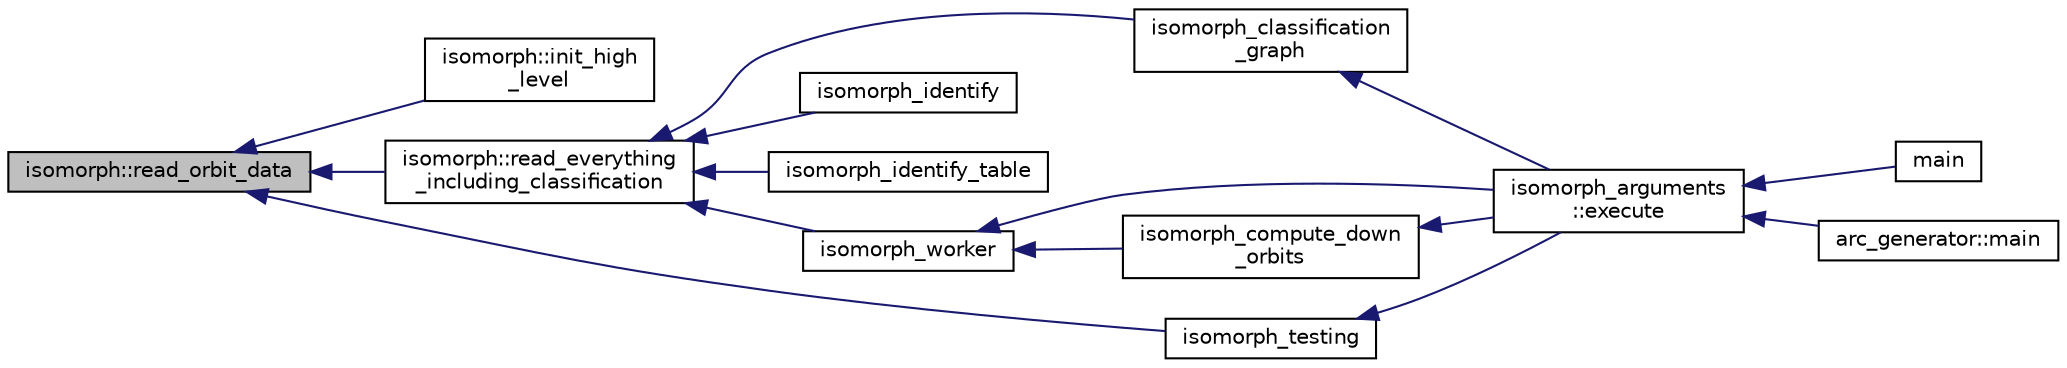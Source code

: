 digraph "isomorph::read_orbit_data"
{
  edge [fontname="Helvetica",fontsize="10",labelfontname="Helvetica",labelfontsize="10"];
  node [fontname="Helvetica",fontsize="10",shape=record];
  rankdir="LR";
  Node12127 [label="isomorph::read_orbit_data",height=0.2,width=0.4,color="black", fillcolor="grey75", style="filled", fontcolor="black"];
  Node12127 -> Node12128 [dir="back",color="midnightblue",fontsize="10",style="solid",fontname="Helvetica"];
  Node12128 [label="isomorph::init_high\l_level",height=0.2,width=0.4,color="black", fillcolor="white", style="filled",URL="$d3/d5f/classisomorph.html#a5cee5468cc8cc68eac1f6131faedfab2"];
  Node12127 -> Node12129 [dir="back",color="midnightblue",fontsize="10",style="solid",fontname="Helvetica"];
  Node12129 [label="isomorph::read_everything\l_including_classification",height=0.2,width=0.4,color="black", fillcolor="white", style="filled",URL="$d3/d5f/classisomorph.html#aa6a56e4522d3133a6ea65c9ac6de3924"];
  Node12129 -> Node12130 [dir="back",color="midnightblue",fontsize="10",style="solid",fontname="Helvetica"];
  Node12130 [label="isomorph_classification\l_graph",height=0.2,width=0.4,color="black", fillcolor="white", style="filled",URL="$d4/d7e/isomorph__global_8_c.html#a027e803e6cab7af4c400a71663bf4715"];
  Node12130 -> Node12131 [dir="back",color="midnightblue",fontsize="10",style="solid",fontname="Helvetica"];
  Node12131 [label="isomorph_arguments\l::execute",height=0.2,width=0.4,color="black", fillcolor="white", style="filled",URL="$d5/de4/classisomorph__arguments.html#aa85e472d14906abdd5672dc66027583e"];
  Node12131 -> Node12132 [dir="back",color="midnightblue",fontsize="10",style="solid",fontname="Helvetica"];
  Node12132 [label="main",height=0.2,width=0.4,color="black", fillcolor="white", style="filled",URL="$d1/d5e/blt__main_8_c.html#a217dbf8b442f20279ea00b898af96f52"];
  Node12131 -> Node12133 [dir="back",color="midnightblue",fontsize="10",style="solid",fontname="Helvetica"];
  Node12133 [label="arc_generator::main",height=0.2,width=0.4,color="black", fillcolor="white", style="filled",URL="$d4/d21/classarc__generator.html#ad80140b51b165dad1fe6ab232be7829a"];
  Node12129 -> Node12134 [dir="back",color="midnightblue",fontsize="10",style="solid",fontname="Helvetica"];
  Node12134 [label="isomorph_identify",height=0.2,width=0.4,color="black", fillcolor="white", style="filled",URL="$d4/d7e/isomorph__global_8_c.html#aa0fe57c73d5668eee10a6022ada7f6a3"];
  Node12129 -> Node12135 [dir="back",color="midnightblue",fontsize="10",style="solid",fontname="Helvetica"];
  Node12135 [label="isomorph_identify_table",height=0.2,width=0.4,color="black", fillcolor="white", style="filled",URL="$d4/d7e/isomorph__global_8_c.html#a9fd19ea945561cf2a6bb5c72dd4b1cb2"];
  Node12129 -> Node12136 [dir="back",color="midnightblue",fontsize="10",style="solid",fontname="Helvetica"];
  Node12136 [label="isomorph_worker",height=0.2,width=0.4,color="black", fillcolor="white", style="filled",URL="$d4/d7e/isomorph__global_8_c.html#ace3bb6ec719b02a35534309d4d3fe99a"];
  Node12136 -> Node12131 [dir="back",color="midnightblue",fontsize="10",style="solid",fontname="Helvetica"];
  Node12136 -> Node12137 [dir="back",color="midnightblue",fontsize="10",style="solid",fontname="Helvetica"];
  Node12137 [label="isomorph_compute_down\l_orbits",height=0.2,width=0.4,color="black", fillcolor="white", style="filled",URL="$d4/d7e/isomorph__global_8_c.html#a3613cea19158edd30958c4edecd97d53"];
  Node12137 -> Node12131 [dir="back",color="midnightblue",fontsize="10",style="solid",fontname="Helvetica"];
  Node12127 -> Node12138 [dir="back",color="midnightblue",fontsize="10",style="solid",fontname="Helvetica"];
  Node12138 [label="isomorph_testing",height=0.2,width=0.4,color="black", fillcolor="white", style="filled",URL="$d4/d7e/isomorph__global_8_c.html#a5a73cbe9f89c4727f086482ee2d238f9"];
  Node12138 -> Node12131 [dir="back",color="midnightblue",fontsize="10",style="solid",fontname="Helvetica"];
}
